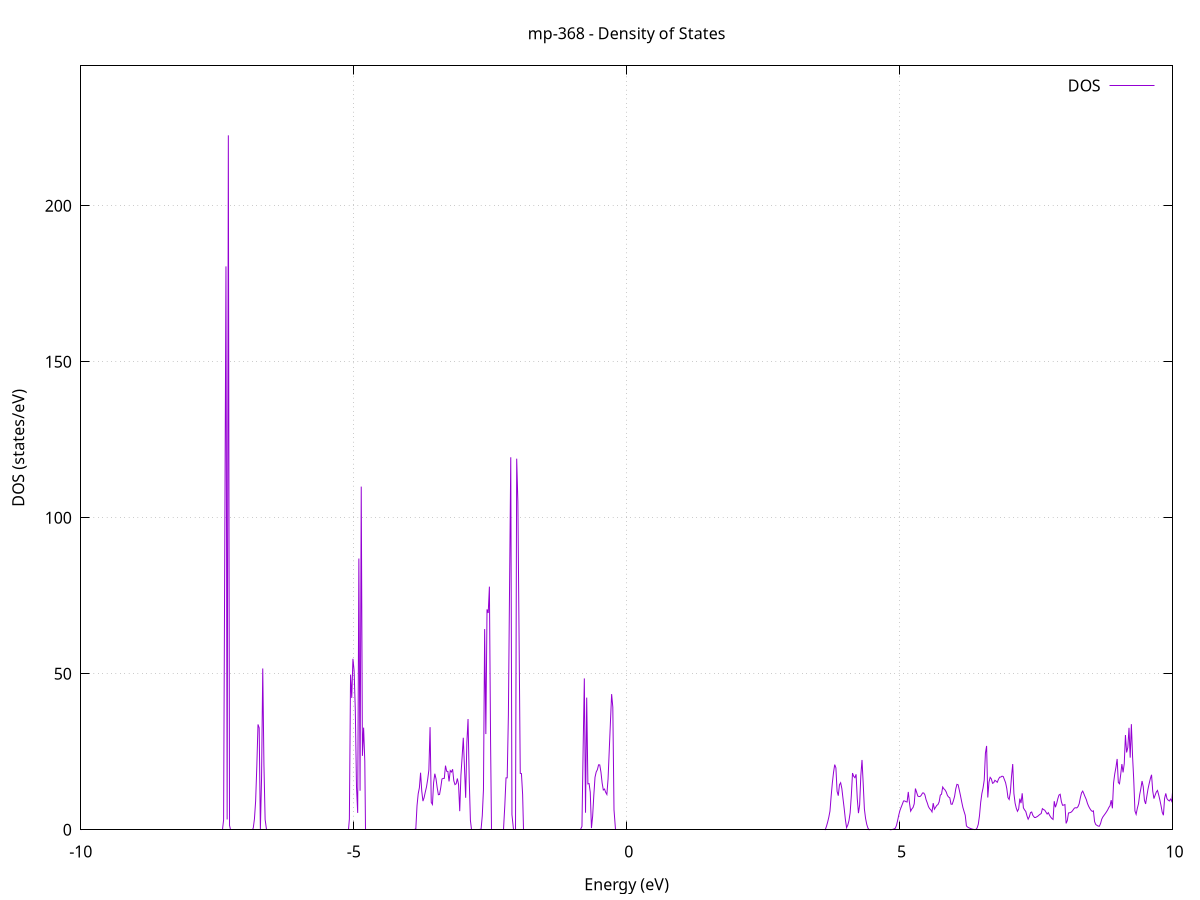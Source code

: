 set title 'mp-368 - Density of States'
set xlabel 'Energy (eV)'
set ylabel 'DOS (states/eV)'
set grid
set xrange [-10:10]
set yrange [0:244.863]
set xzeroaxis lt -1
set terminal png size 800,600
set output 'mp-368_dos_gnuplot.png'
plot '-' using 1:2 with lines title 'DOS'
-23.840600 0.000000
-23.818800 0.000000
-23.797100 0.000000
-23.775400 0.000000
-23.753600 0.000000
-23.731900 0.000000
-23.710200 0.000000
-23.688400 0.000000
-23.666700 0.000000
-23.644900 0.000000
-23.623200 0.000000
-23.601500 0.000000
-23.579700 0.000000
-23.558000 0.000000
-23.536200 0.000000
-23.514500 0.000000
-23.492800 0.000000
-23.471000 0.000000
-23.449300 0.000000
-23.427500 0.000000
-23.405800 0.000000
-23.384100 0.000000
-23.362300 0.000000
-23.340600 0.000000
-23.318800 0.000000
-23.297100 0.000000
-23.275400 0.000000
-23.253600 0.000000
-23.231900 0.000000
-23.210100 0.000000
-23.188400 0.000000
-23.166700 0.000000
-23.144900 0.000000
-23.123200 0.000000
-23.101400 0.000000
-23.079700 0.000000
-23.058000 0.000000
-23.036200 0.000000
-23.014500 0.000000
-22.992800 0.000000
-22.971000 0.000000
-22.949300 0.000000
-22.927500 0.000000
-22.905800 0.000000
-22.884100 0.000000
-22.862300 0.000000
-22.840600 0.000000
-22.818800 0.000000
-22.797100 0.000000
-22.775400 0.000000
-22.753600 0.000000
-22.731900 0.000000
-22.710100 0.000000
-22.688400 0.000000
-22.666700 0.000000
-22.644900 0.000000
-22.623200 0.000000
-22.601400 0.000000
-22.579700 0.000000
-22.558000 0.000000
-22.536200 0.000000
-22.514500 0.000000
-22.492700 0.000000
-22.471000 0.000000
-22.449300 0.000000
-22.427500 0.000000
-22.405800 0.000000
-22.384100 0.000000
-22.362300 0.000000
-22.340600 0.000000
-22.318800 0.000000
-22.297100 0.000000
-22.275400 0.000000
-22.253600 0.000000
-22.231900 0.000000
-22.210100 0.000000
-22.188400 0.000000
-22.166700 0.000000
-22.144900 0.000000
-22.123200 0.000000
-22.101400 0.000000
-22.079700 0.000000
-22.058000 0.000000
-22.036200 0.000000
-22.014500 0.000000
-21.992700 0.000000
-21.971000 0.000000
-21.949300 0.000000
-21.927500 0.000000
-21.905800 0.000000
-21.884000 0.000000
-21.862300 4.444000
-21.840600 0.000000
-21.818800 36.224500
-21.797100 0.000000
-21.775400 0.000000
-21.753600 0.000000
-21.731900 0.000000
-21.710100 0.000000
-21.688400 0.000000
-21.666700 0.000000
-21.644900 0.000000
-21.623200 0.000000
-21.601400 0.000000
-21.579700 0.000000
-21.558000 0.000000
-21.536200 0.000000
-21.514500 0.000000
-21.492700 0.000000
-21.471000 0.000000
-21.449300 0.000000
-21.427500 0.000000
-21.405800 0.000000
-21.384000 0.000000
-21.362300 0.000000
-21.340600 0.000000
-21.318800 0.000000
-21.297100 0.000000
-21.275300 0.000000
-21.253600 0.000000
-21.231900 0.000000
-21.210100 0.000000
-21.188400 0.000000
-21.166700 0.000000
-21.144900 0.000000
-21.123200 0.000000
-21.101400 0.000000
-21.079700 0.000000
-21.058000 0.000000
-21.036200 0.000000
-21.014500 0.000000
-20.992700 0.000000
-20.971000 0.000000
-20.949300 0.000000
-20.927500 0.000000
-20.905800 0.000000
-20.884000 0.000000
-20.862300 0.000000
-20.840600 0.000000
-20.818800 0.000000
-20.797100 0.000000
-20.775300 0.000000
-20.753600 0.000000
-20.731900 0.000000
-20.710100 0.000000
-20.688400 0.000000
-20.666600 0.000000
-20.644900 0.000000
-20.623200 0.000000
-20.601400 0.000000
-20.579700 0.000000
-20.558000 0.000000
-20.536200 0.000000
-20.514500 0.000000
-20.492700 0.000000
-20.471000 0.000000
-20.449300 0.000000
-20.427500 0.000000
-20.405800 0.000000
-20.384000 0.000000
-20.362300 0.000000
-20.340600 0.000000
-20.318800 0.000000
-20.297100 0.000000
-20.275300 0.000000
-20.253600 0.000000
-20.231900 0.000000
-20.210100 0.000000
-20.188400 0.000000
-20.166600 0.000000
-20.144900 0.000000
-20.123200 0.000000
-20.101400 0.000000
-20.079700 360.613900
-20.057900 158.761800
-20.036200 0.000000
-20.014500 0.000000
-19.992700 0.000000
-19.971000 0.000000
-19.949200 0.000000
-19.927500 0.000000
-19.905800 0.000000
-19.884000 0.000000
-19.862300 0.000000
-19.840600 0.000000
-19.818800 0.000000
-19.797100 0.000000
-19.775300 0.000000
-19.753600 0.000000
-19.731900 0.000000
-19.710100 0.000000
-19.688400 0.000000
-19.666600 0.000000
-19.644900 0.000000
-19.623200 0.000000
-19.601400 0.000000
-19.579700 0.000000
-19.557900 0.000000
-19.536200 0.000000
-19.514500 0.000000
-19.492700 0.000000
-19.471000 0.000000
-19.449200 0.000000
-19.427500 0.000000
-19.405800 0.000000
-19.384000 0.000000
-19.362300 0.000000
-19.340500 0.000000
-19.318800 0.000000
-19.297100 0.000000
-19.275300 0.000000
-19.253600 0.000000
-19.231900 0.000000
-19.210100 0.000000
-19.188400 0.000000
-19.166600 0.000000
-19.144900 0.000000
-19.123200 0.000000
-19.101400 0.000000
-19.079700 0.000000
-19.057900 0.000000
-19.036200 0.000000
-19.014500 0.000000
-18.992700 0.000000
-18.971000 280.483600
-18.949200 16.518300
-18.927500 0.000000
-18.905800 0.000000
-18.884000 0.000000
-18.862300 0.000000
-18.840500 0.000000
-18.818800 0.000000
-18.797100 0.000000
-18.775300 0.000000
-18.753600 0.000000
-18.731800 0.000000
-18.710100 0.000000
-18.688400 0.000000
-18.666600 0.000000
-18.644900 0.000000
-18.623200 0.000000
-18.601400 0.000000
-18.579700 0.000000
-18.557900 0.000000
-18.536200 0.000000
-18.514500 0.000000
-18.492700 0.000000
-18.471000 0.000000
-18.449200 0.000000
-18.427500 0.000000
-18.405800 0.000000
-18.384000 0.000000
-18.362300 0.000000
-18.340500 0.000000
-18.318800 0.000000
-18.297100 0.000000
-18.275300 0.000000
-18.253600 0.000000
-18.231800 0.000000
-18.210100 0.000000
-18.188400 0.000000
-18.166600 0.000000
-18.144900 0.000000
-18.123100 0.000000
-18.101400 0.000000
-18.079700 0.000000
-18.057900 0.000000
-18.036200 0.000000
-18.014500 0.000000
-17.992700 0.000000
-17.971000 0.000000
-17.949200 0.000000
-17.927500 0.000000
-17.905800 0.000000
-17.884000 0.000000
-17.862300 0.000000
-17.840500 0.000000
-17.818800 0.000000
-17.797100 0.000000
-17.775300 0.000000
-17.753600 0.000000
-17.731800 0.000000
-17.710100 0.000000
-17.688400 0.000000
-17.666600 0.000000
-17.644900 0.000000
-17.623100 0.000000
-17.601400 0.000000
-17.579700 0.000000
-17.557900 0.000000
-17.536200 0.000000
-17.514400 0.000000
-17.492700 0.000000
-17.471000 0.000000
-17.449200 0.000000
-17.427500 0.000000
-17.405800 0.000000
-17.384000 0.000000
-17.362300 0.000000
-17.340500 0.000000
-17.318800 0.000000
-17.297100 0.000000
-17.275300 0.000000
-17.253600 0.000000
-17.231800 0.000000
-17.210100 0.000000
-17.188400 0.000000
-17.166600 0.000000
-17.144900 0.000000
-17.123100 0.000000
-17.101400 0.000000
-17.079700 0.000000
-17.057900 0.000000
-17.036200 0.000000
-17.014400 0.000000
-16.992700 0.000000
-16.971000 0.000000
-16.949200 0.000000
-16.927500 0.000000
-16.905700 0.000000
-16.884000 0.000000
-16.862300 0.000000
-16.840500 0.000000
-16.818800 0.000000
-16.797000 0.000000
-16.775300 0.000000
-16.753600 0.000000
-16.731800 0.000000
-16.710100 0.000000
-16.688400 0.000000
-16.666600 0.000000
-16.644900 0.000000
-16.623100 0.000000
-16.601400 0.000000
-16.579700 0.000000
-16.557900 0.000000
-16.536200 0.000000
-16.514400 0.000000
-16.492700 0.000000
-16.471000 0.000000
-16.449200 0.000000
-16.427500 0.000000
-16.405700 0.000000
-16.384000 0.000000
-16.362300 0.000000
-16.340500 0.000000
-16.318800 0.000000
-16.297000 0.000000
-16.275300 0.000000
-16.253600 0.000000
-16.231800 0.000000
-16.210100 0.000000
-16.188300 0.000000
-16.166600 0.000000
-16.144900 0.000000
-16.123100 0.000000
-16.101400 0.000000
-16.079700 0.000000
-16.057900 0.000000
-16.036200 0.000000
-16.014400 0.000000
-15.992700 0.000000
-15.971000 0.000000
-15.949200 0.000000
-15.927500 0.000000
-15.905700 0.000000
-15.884000 0.000000
-15.862300 0.000000
-15.840500 0.000000
-15.818800 0.000000
-15.797000 0.000000
-15.775300 0.000000
-15.753600 0.000000
-15.731800 0.000000
-15.710100 0.000000
-15.688300 0.000000
-15.666600 0.000000
-15.644900 0.000000
-15.623100 0.000000
-15.601400 0.000000
-15.579600 0.000000
-15.557900 0.000000
-15.536200 0.000000
-15.514400 0.000000
-15.492700 0.000000
-15.471000 0.000000
-15.449200 0.000000
-15.427500 0.000000
-15.405700 0.000000
-15.384000 0.000000
-15.362300 0.000000
-15.340500 0.000000
-15.318800 0.000000
-15.297000 0.000000
-15.275300 0.000000
-15.253600 0.000000
-15.231800 0.000000
-15.210100 0.000000
-15.188300 0.000000
-15.166600 0.000000
-15.144900 0.000000
-15.123100 0.000000
-15.101400 0.000000
-15.079600 0.000000
-15.057900 0.000000
-15.036200 0.000000
-15.014400 0.000000
-14.992700 0.000000
-14.970900 0.000000
-14.949200 0.000000
-14.927500 0.000000
-14.905700 0.000000
-14.884000 0.000000
-14.862300 0.000000
-14.840500 0.000000
-14.818800 0.000000
-14.797000 0.000000
-14.775300 0.000000
-14.753600 0.000000
-14.731800 0.000000
-14.710100 0.000000
-14.688300 0.000000
-14.666600 0.000000
-14.644900 0.000000
-14.623100 0.000000
-14.601400 0.000000
-14.579600 0.000000
-14.557900 0.000000
-14.536200 0.000000
-14.514400 0.000000
-14.492700 0.000000
-14.470900 0.000000
-14.449200 0.000000
-14.427500 0.000000
-14.405700 0.000000
-14.384000 0.000000
-14.362200 0.000000
-14.340500 0.000000
-14.318800 0.000000
-14.297000 0.000000
-14.275300 0.000000
-14.253600 0.000000
-14.231800 0.000000
-14.210100 0.000000
-14.188300 0.000000
-14.166600 0.000000
-14.144900 0.000000
-14.123100 0.000000
-14.101400 0.000000
-14.079600 0.000000
-14.057900 0.000000
-14.036200 0.000000
-14.014400 0.000000
-13.992700 0.000000
-13.970900 0.000000
-13.949200 0.000000
-13.927500 0.000000
-13.905700 0.000000
-13.884000 0.000000
-13.862200 0.000000
-13.840500 0.000000
-13.818800 0.000000
-13.797000 0.000000
-13.775300 0.000000
-13.753500 0.000000
-13.731800 0.000000
-13.710100 0.000000
-13.688300 0.000000
-13.666600 0.000000
-13.644900 0.000000
-13.623100 0.000000
-13.601400 0.000000
-13.579600 0.000000
-13.557900 0.000000
-13.536200 0.000000
-13.514400 0.000000
-13.492700 0.000000
-13.470900 0.000000
-13.449200 0.000000
-13.427500 0.000000
-13.405700 0.000000
-13.384000 0.000000
-13.362200 0.000000
-13.340500 0.000000
-13.318800 0.000000
-13.297000 0.000000
-13.275300 0.000000
-13.253500 0.000000
-13.231800 0.000000
-13.210100 0.000000
-13.188300 0.000000
-13.166600 0.000000
-13.144800 0.000000
-13.123100 0.000000
-13.101400 0.000000
-13.079600 0.000000
-13.057900 0.000000
-13.036100 0.000000
-13.014400 0.000000
-12.992700 0.000000
-12.970900 0.000000
-12.949200 0.000000
-12.927500 0.000000
-12.905700 0.000000
-12.884000 0.000000
-12.862200 0.000000
-12.840500 0.000000
-12.818800 0.000000
-12.797000 0.000000
-12.775300 0.000000
-12.753500 0.000000
-12.731800 0.000000
-12.710100 0.000000
-12.688300 0.000000
-12.666600 0.000000
-12.644800 0.000000
-12.623100 0.000000
-12.601400 0.000000
-12.579600 0.000000
-12.557900 0.000000
-12.536100 0.000000
-12.514400 0.000000
-12.492700 0.000000
-12.470900 0.000000
-12.449200 0.000000
-12.427400 0.000000
-12.405700 0.000000
-12.384000 0.000000
-12.362200 0.000000
-12.340500 0.000000
-12.318800 0.000000
-12.297000 0.000000
-12.275300 0.000000
-12.253500 0.000000
-12.231800 0.000000
-12.210100 0.000000
-12.188300 0.000000
-12.166600 0.000000
-12.144800 0.000000
-12.123100 0.000000
-12.101400 0.000000
-12.079600 0.000000
-12.057900 0.000000
-12.036100 0.000000
-12.014400 0.000000
-11.992700 0.000000
-11.970900 0.000000
-11.949200 0.000000
-11.927400 0.000000
-11.905700 0.000000
-11.884000 0.000000
-11.862200 0.000000
-11.840500 0.000000
-11.818700 0.000000
-11.797000 0.000000
-11.775300 0.000000
-11.753500 0.000000
-11.731800 0.000000
-11.710100 0.000000
-11.688300 0.000000
-11.666600 0.000000
-11.644800 0.000000
-11.623100 0.000000
-11.601400 0.000000
-11.579600 0.000000
-11.557900 0.000000
-11.536100 0.000000
-11.514400 0.000000
-11.492700 0.000000
-11.470900 0.000000
-11.449200 0.000000
-11.427400 0.000000
-11.405700 0.000000
-11.384000 0.000000
-11.362200 0.000000
-11.340500 0.000000
-11.318700 0.000000
-11.297000 0.000000
-11.275300 0.000000
-11.253500 0.000000
-11.231800 0.000000
-11.210000 0.000000
-11.188300 0.000000
-11.166600 0.000000
-11.144800 0.000000
-11.123100 0.000000
-11.101400 0.000000
-11.079600 0.000000
-11.057900 0.000000
-11.036100 0.000000
-11.014400 0.000000
-10.992700 0.000000
-10.970900 0.000000
-10.949200 0.000000
-10.927400 46.152500
-10.905700 23.728500
-10.884000 106.943200
-10.862200 49.359400
-10.840500 96.007800
-10.818700 166.269900
-10.797000 5.216000
-10.775300 0.000000
-10.753500 0.000000
-10.731800 0.000000
-10.710000 0.000000
-10.688300 0.000000
-10.666600 0.000000
-10.644800 0.000000
-10.623100 0.000000
-10.601300 0.000000
-10.579600 0.000000
-10.557900 0.000000
-10.536100 0.000000
-10.514400 0.000000
-10.492700 0.000000
-10.470900 0.000000
-10.449200 0.000000
-10.427400 0.000000
-10.405700 0.000000
-10.384000 0.000000
-10.362200 0.000000
-10.340500 0.000000
-10.318700 0.000000
-10.297000 0.000000
-10.275300 0.000000
-10.253500 0.000000
-10.231800 0.000000
-10.210000 0.000000
-10.188300 0.000000
-10.166600 0.000000
-10.144800 0.000000
-10.123100 0.000000
-10.101300 0.000000
-10.079600 0.000000
-10.057900 0.000000
-10.036100 0.000000
-10.014400 0.000000
-9.992600 0.000000
-9.970900 0.000000
-9.949200 0.000000
-9.927400 0.000000
-9.905700 0.000000
-9.883900 0.000000
-9.862200 0.000000
-9.840500 0.000000
-9.818700 0.000000
-9.797000 0.000000
-9.775300 0.000000
-9.753500 0.000000
-9.731800 0.000000
-9.710000 0.000000
-9.688300 0.000000
-9.666600 0.000000
-9.644800 0.000000
-9.623100 0.000000
-9.601300 0.000000
-9.579600 0.000000
-9.557900 0.000000
-9.536100 0.000000
-9.514400 0.000000
-9.492600 0.000000
-9.470900 0.000000
-9.449200 0.000000
-9.427400 0.000000
-9.405700 0.000000
-9.383900 0.000000
-9.362200 0.000000
-9.340500 0.000000
-9.318700 0.000000
-9.297000 0.000000
-9.275200 0.000000
-9.253500 0.000000
-9.231800 0.000000
-9.210000 0.000000
-9.188300 0.000000
-9.166600 0.000000
-9.144800 0.000000
-9.123100 0.000000
-9.101300 0.000000
-9.079600 0.000000
-9.057900 0.000000
-9.036100 0.000000
-9.014400 0.000000
-8.992600 0.000000
-8.970900 0.000000
-8.949200 0.000000
-8.927400 0.000000
-8.905700 0.000000
-8.883900 0.000000
-8.862200 0.000000
-8.840500 0.000000
-8.818700 0.000000
-8.797000 0.000000
-8.775200 0.000000
-8.753500 0.000000
-8.731800 0.000000
-8.710000 0.000000
-8.688300 0.000000
-8.666500 0.000000
-8.644800 0.000000
-8.623100 0.000000
-8.601300 0.000000
-8.579600 0.000000
-8.557900 0.000000
-8.536100 0.000000
-8.514400 0.000000
-8.492600 0.000000
-8.470900 0.000000
-8.449200 0.000000
-8.427400 0.000000
-8.405700 0.000000
-8.383900 0.000000
-8.362200 0.000000
-8.340500 0.000000
-8.318700 0.000000
-8.297000 0.000000
-8.275200 0.000000
-8.253500 0.000000
-8.231800 0.000000
-8.210000 0.000000
-8.188300 0.000000
-8.166500 0.000000
-8.144800 0.000000
-8.123100 0.000000
-8.101300 0.000000
-8.079600 0.000000
-8.057800 0.000000
-8.036100 0.000000
-8.014400 0.000000
-7.992600 0.000000
-7.970900 0.000000
-7.949200 0.000000
-7.927400 0.000000
-7.905700 0.000000
-7.883900 0.000000
-7.862200 0.000000
-7.840500 0.000000
-7.818700 0.000000
-7.797000 0.000000
-7.775200 0.000000
-7.753500 0.000000
-7.731800 0.000000
-7.710000 0.000000
-7.688300 0.000000
-7.666500 0.000000
-7.644800 0.000000
-7.623100 0.000000
-7.601300 0.000000
-7.579600 0.000000
-7.557800 0.000000
-7.536100 0.000000
-7.514400 0.000000
-7.492600 0.000000
-7.470900 0.000000
-7.449100 0.000000
-7.427400 0.000000
-7.405700 0.000000
-7.383900 3.146300
-7.362200 90.651200
-7.340500 180.593000
-7.318700 3.310400
-7.297000 222.602300
-7.275200 1.403000
-7.253500 0.000000
-7.231800 0.000000
-7.210000 0.000000
-7.188300 0.000000
-7.166500 0.000000
-7.144800 0.000000
-7.123100 0.000000
-7.101300 0.000000
-7.079600 0.000000
-7.057800 0.000000
-7.036100 0.000000
-7.014400 0.000000
-6.992600 0.000000
-6.970900 0.000000
-6.949100 0.000000
-6.927400 0.000000
-6.905700 0.000000
-6.883900 0.000000
-6.862200 0.000000
-6.840400 0.564600
-6.818700 3.485800
-6.797000 9.161500
-6.775200 20.392900
-6.753500 33.770900
-6.731800 32.658300
-6.710000 0.000000
-6.688300 16.608900
-6.666500 51.695800
-6.644800 20.855300
-6.623100 3.281800
-6.601300 0.000000
-6.579600 0.000000
-6.557800 0.000000
-6.536100 0.000000
-6.514400 0.000000
-6.492600 0.000000
-6.470900 0.000000
-6.449100 0.000000
-6.427400 0.000000
-6.405700 0.000000
-6.383900 0.000000
-6.362200 0.000000
-6.340400 0.000000
-6.318700 0.000000
-6.297000 0.000000
-6.275200 0.000000
-6.253500 0.000000
-6.231700 0.000000
-6.210000 0.000000
-6.188300 0.000000
-6.166500 0.000000
-6.144800 0.000000
-6.123000 0.000000
-6.101300 0.000000
-6.079600 0.000000
-6.057800 0.000000
-6.036100 0.000000
-6.014400 0.000000
-5.992600 0.000000
-5.970900 0.000000
-5.949100 0.000000
-5.927400 0.000000
-5.905700 0.000000
-5.883900 0.000000
-5.862200 0.000000
-5.840400 0.000000
-5.818700 0.000000
-5.797000 0.000000
-5.775200 0.000000
-5.753500 0.000000
-5.731700 0.000000
-5.710000 0.000000
-5.688300 0.000000
-5.666500 0.000000
-5.644800 0.000000
-5.623000 0.000000
-5.601300 0.000000
-5.579600 0.000000
-5.557800 0.000000
-5.536100 0.000000
-5.514300 0.000000
-5.492600 0.000000
-5.470900 0.000000
-5.449100 0.000000
-5.427400 0.000000
-5.405700 0.000000
-5.383900 0.000000
-5.362200 0.000000
-5.340400 0.000000
-5.318700 0.000000
-5.297000 0.000000
-5.275200 0.000000
-5.253500 0.000000
-5.231700 0.000000
-5.210000 0.000000
-5.188300 0.000000
-5.166500 0.000000
-5.144800 0.000000
-5.123000 0.000000
-5.101300 0.000000
-5.079600 3.442100
-5.057800 49.733100
-5.036100 42.265700
-5.014300 54.802800
-4.992600 50.954700
-4.970900 38.388000
-4.949100 13.780800
-4.927400 5.400200
-4.905600 86.938300
-4.883900 12.510700
-4.862200 110.003700
-4.840400 23.700800
-4.818700 32.746800
-4.797000 21.949700
-4.775200 0.000000
-4.753500 0.000000
-4.731700 0.000000
-4.710000 0.000000
-4.688300 0.000000
-4.666500 0.000000
-4.644800 0.000000
-4.623000 0.000000
-4.601300 0.000000
-4.579600 0.000000
-4.557800 0.000000
-4.536100 0.000000
-4.514300 0.000000
-4.492600 0.000000
-4.470900 0.000000
-4.449100 0.000000
-4.427400 0.000000
-4.405600 0.000000
-4.383900 0.000000
-4.362200 0.000000
-4.340400 0.000000
-4.318700 0.000000
-4.296900 0.000000
-4.275200 0.000000
-4.253500 0.000000
-4.231700 0.000000
-4.210000 0.000000
-4.188300 0.000000
-4.166500 0.000000
-4.144800 0.000000
-4.123000 0.000000
-4.101300 0.000000
-4.079600 0.000000
-4.057800 0.000000
-4.036100 0.000000
-4.014300 0.000000
-3.992600 0.000000
-3.970900 0.000000
-3.949100 0.000000
-3.927400 0.000000
-3.905600 0.000000
-3.883900 0.000000
-3.862200 0.354700
-3.840400 7.712200
-3.818700 11.552500
-3.796900 13.494000
-3.775200 18.294600
-3.753500 12.395400
-3.731700 9.184000
-3.710000 10.321900
-3.688200 12.140700
-3.666500 13.751600
-3.644800 16.172100
-3.623000 19.219800
-3.601300 32.902200
-3.579600 8.783200
-3.557800 8.112900
-3.536100 15.157400
-3.514300 17.969200
-3.492600 16.348800
-3.470900 13.515200
-3.449100 11.240300
-3.427400 11.325400
-3.405600 13.499000
-3.383900 16.272100
-3.362200 16.450000
-3.340400 16.483900
-3.318700 20.559400
-3.296900 18.751500
-3.275200 18.705200
-3.253500 15.498900
-3.231700 18.979900
-3.210000 18.516600
-3.188200 19.400200
-3.166500 15.707800
-3.144800 14.473800
-3.123000 14.759500
-3.101300 16.429400
-3.079500 14.553400
-3.057800 5.969600
-3.036100 17.443700
-3.014300 23.309200
-2.992600 29.501600
-2.970800 19.905800
-2.949100 10.256900
-2.927400 27.877200
-2.905600 35.503100
-2.883900 16.081000
-2.862200 3.000500
-2.840400 0.000000
-2.818700 0.000000
-2.796900 0.000000
-2.775200 0.000000
-2.753500 0.000000
-2.731700 0.000000
-2.710000 0.000000
-2.688200 0.000000
-2.666500 0.253700
-2.644800 4.482100
-2.623000 12.943300
-2.601300 64.334100
-2.579500 30.688300
-2.557800 70.652500
-2.536100 69.503400
-2.514300 77.932200
-2.492600 27.794700
-2.470800 0.000000
-2.449100 0.000000
-2.427400 0.000000
-2.405600 0.000000
-2.383900 0.000000
-2.362100 0.000000
-2.340400 0.000000
-2.318700 0.000000
-2.296900 0.000000
-2.275200 0.000000
-2.253500 0.000000
-2.231700 7.861400
-2.210000 16.635500
-2.188200 16.651900
-2.166500 36.809600
-2.144800 78.217600
-2.123000 119.404900
-2.101300 4.835100
-2.079500 0.000000
-2.057800 0.000000
-2.036100 0.000000
-2.014300 118.958300
-1.992600 105.100200
-1.970800 61.933300
-1.949100 18.087600
-1.927400 18.016500
-1.905600 11.281000
-1.883900 0.000000
-1.862100 0.000000
-1.840400 0.000000
-1.818700 0.000000
-1.796900 0.000000
-1.775200 0.000000
-1.753400 0.000000
-1.731700 0.000000
-1.710000 0.000000
-1.688200 0.000000
-1.666500 0.000000
-1.644800 0.000000
-1.623000 0.000000
-1.601300 0.000000
-1.579500 0.000000
-1.557800 0.000000
-1.536100 0.000000
-1.514300 0.000000
-1.492600 0.000000
-1.470800 0.000000
-1.449100 0.000000
-1.427400 0.000000
-1.405600 0.000000
-1.383900 0.000000
-1.362100 0.000000
-1.340400 0.000000
-1.318700 0.000000
-1.296900 0.000000
-1.275200 0.000000
-1.253400 0.000000
-1.231700 0.000000
-1.210000 0.000000
-1.188200 0.000000
-1.166500 0.000000
-1.144700 0.000000
-1.123000 0.000000
-1.101300 0.000000
-1.079500 0.000000
-1.057800 0.000000
-1.036100 0.000000
-1.014300 0.000000
-0.992600 0.000000
-0.970800 0.000000
-0.949100 0.000000
-0.927400 0.000000
-0.905600 0.000000
-0.883900 0.000000
-0.862100 0.000000
-0.840400 0.000000
-0.818700 1.076300
-0.796900 26.248400
-0.775200 48.518700
-0.753400 5.454100
-0.731700 42.370400
-0.710000 14.713700
-0.688200 14.809300
-0.666500 12.034800
-0.644700 0.536900
-0.623000 4.340600
-0.601300 11.101200
-0.579500 16.840500
-0.557800 18.527300
-0.536000 19.274400
-0.514300 20.827800
-0.492600 20.787300
-0.470800 18.487800
-0.449100 15.009400
-0.427400 12.754100
-0.405600 13.058100
-0.383900 11.987600
-0.362100 11.319700
-0.340400 16.289900
-0.318700 25.465000
-0.296900 34.496500
-0.275200 43.490300
-0.253400 39.314500
-0.231700 6.404300
-0.210000 0.000000
-0.188200 0.000000
-0.166500 0.000000
-0.144700 0.000000
-0.123000 0.000000
-0.101300 0.000000
-0.079500 0.000000
-0.057800 0.000000
-0.036000 0.000000
-0.014300 0.000000
0.007400 0.000000
0.029200 0.000000
0.050900 0.000000
0.072700 0.000000
0.094400 0.000000
0.116100 0.000000
0.137900 0.000000
0.159600 0.000000
0.181400 0.000000
0.203100 0.000000
0.224800 0.000000
0.246600 0.000000
0.268300 0.000000
0.290000 0.000000
0.311800 0.000000
0.333500 0.000000
0.355300 0.000000
0.377000 0.000000
0.398700 0.000000
0.420500 0.000000
0.442200 0.000000
0.464000 0.000000
0.485700 0.000000
0.507400 0.000000
0.529200 0.000000
0.550900 0.000000
0.572700 0.000000
0.594400 0.000000
0.616100 0.000000
0.637900 0.000000
0.659600 0.000000
0.681400 0.000000
0.703100 0.000000
0.724800 0.000000
0.746600 0.000000
0.768300 0.000000
0.790100 0.000000
0.811800 0.000000
0.833500 0.000000
0.855300 0.000000
0.877000 0.000000
0.898700 0.000000
0.920500 0.000000
0.942200 0.000000
0.964000 0.000000
0.985700 0.000000
1.007400 0.000000
1.029200 0.000000
1.050900 0.000000
1.072700 0.000000
1.094400 0.000000
1.116100 0.000000
1.137900 0.000000
1.159600 0.000000
1.181400 0.000000
1.203100 0.000000
1.224800 0.000000
1.246600 0.000000
1.268300 0.000000
1.290100 0.000000
1.311800 0.000000
1.333500 0.000000
1.355300 0.000000
1.377000 0.000000
1.398800 0.000000
1.420500 0.000000
1.442200 0.000000
1.464000 0.000000
1.485700 0.000000
1.507400 0.000000
1.529200 0.000000
1.550900 0.000000
1.572700 0.000000
1.594400 0.000000
1.616100 0.000000
1.637900 0.000000
1.659600 0.000000
1.681400 0.000000
1.703100 0.000000
1.724800 0.000000
1.746600 0.000000
1.768300 0.000000
1.790100 0.000000
1.811800 0.000000
1.833500 0.000000
1.855300 0.000000
1.877000 0.000000
1.898800 0.000000
1.920500 0.000000
1.942200 0.000000
1.964000 0.000000
1.985700 0.000000
2.007500 0.000000
2.029200 0.000000
2.050900 0.000000
2.072700 0.000000
2.094400 0.000000
2.116100 0.000000
2.137900 0.000000
2.159600 0.000000
2.181400 0.000000
2.203100 0.000000
2.224800 0.000000
2.246600 0.000000
2.268300 0.000000
2.290100 0.000000
2.311800 0.000000
2.333500 0.000000
2.355300 0.000000
2.377000 0.000000
2.398800 0.000000
2.420500 0.000000
2.442200 0.000000
2.464000 0.000000
2.485700 0.000000
2.507500 0.000000
2.529200 0.000000
2.550900 0.000000
2.572700 0.000000
2.594400 0.000000
2.616200 0.000000
2.637900 0.000000
2.659600 0.000000
2.681400 0.000000
2.703100 0.000000
2.724800 0.000000
2.746600 0.000000
2.768300 0.000000
2.790100 0.000000
2.811800 0.000000
2.833500 0.000000
2.855300 0.000000
2.877000 0.000000
2.898800 0.000000
2.920500 0.000000
2.942200 0.000000
2.964000 0.000000
2.985700 0.000000
3.007500 0.000000
3.029200 0.000000
3.050900 0.000000
3.072700 0.000000
3.094400 0.000000
3.116200 0.000000
3.137900 0.000000
3.159600 0.000000
3.181400 0.000000
3.203100 0.000000
3.224900 0.000000
3.246600 0.000000
3.268300 0.000000
3.290100 0.000000
3.311800 0.000000
3.333500 0.000000
3.355300 0.000000
3.377000 0.000000
3.398800 0.000000
3.420500 0.000000
3.442200 0.000000
3.464000 0.000000
3.485700 0.000000
3.507500 0.000000
3.529200 0.000000
3.550900 0.000000
3.572700 0.000000
3.594400 0.000000
3.616200 0.000000
3.637900 0.035300
3.659600 1.049700
3.681400 2.395800
3.703100 3.975300
3.724900 5.986900
3.746600 10.759100
3.768300 14.991700
3.790100 18.364800
3.811800 20.888000
3.833600 19.855300
3.855300 12.310700
3.877000 10.928100
3.898800 14.420900
3.920500 15.080900
3.942300 13.230800
3.964000 9.940300
3.985700 6.786100
4.007500 3.250600
4.029200 0.656000
4.050900 1.491300
4.072700 2.913000
4.094400 5.447500
4.116200 10.953300
4.137900 18.180200
4.159600 17.135400
4.181400 16.702700
4.203100 17.787400
4.224900 10.022300
4.246600 5.329200
4.268300 7.949100
4.290100 17.311700
4.311800 22.383100
4.333600 14.828600
4.355300 6.677300
4.377000 3.653700
4.398800 1.727200
4.420500 0.539700
4.442300 0.020300
4.464000 0.000000
4.485700 0.000000
4.507500 0.000000
4.529200 0.000000
4.551000 0.000000
4.572700 0.000000
4.594400 0.000000
4.616200 0.000000
4.637900 0.000000
4.659600 0.000000
4.681400 0.000000
4.703100 0.000000
4.724900 0.000000
4.746600 0.000000
4.768300 0.000000
4.790100 0.000000
4.811800 0.000000
4.833600 0.006800
4.855300 0.053200
4.877000 0.143500
4.898800 0.277700
4.920500 0.463400
4.942300 1.354600
4.964000 2.951700
4.985700 4.750800
5.007500 6.229900
5.029200 7.229700
5.051000 8.211600
5.072700 9.230700
5.094400 9.234700
5.116200 9.008000
5.137900 8.901400
5.159700 12.139300
5.181400 8.625800
5.203100 5.960600
5.224900 6.677900
5.246600 7.138100
5.268300 8.305500
5.290100 13.217000
5.311800 12.058600
5.333600 10.819600
5.355300 10.639900
5.377000 10.682500
5.398800 11.089900
5.420500 11.788200
5.442300 11.802900
5.464000 11.211500
5.485700 9.628800
5.507500 8.622400
5.529200 7.417100
5.551000 6.759900
5.572700 6.383000
5.594400 5.726100
5.616200 8.543800
5.637900 6.603000
5.659700 7.197700
5.681400 7.807600
5.703100 8.090100
5.724900 8.949900
5.746600 11.119300
5.768400 11.398100
5.790100 13.720300
5.811800 13.132500
5.833600 12.758300
5.855300 12.094100
5.877000 10.985600
5.898800 10.494700
5.920500 10.220300
5.942300 8.219800
5.964000 8.176000
5.985700 9.292900
6.007500 10.677800
6.029200 13.097000
6.051000 14.561900
6.072700 14.428600
6.094400 12.721600
6.116200 10.916100
6.137900 8.986400
6.159700 7.178200
6.181400 5.872000
6.203100 4.646800
6.224900 1.239300
6.246600 0.867600
6.268400 0.648100
6.290100 0.477800
6.311800 0.333400
6.333600 0.214900
6.355300 0.122400
6.377100 0.055700
6.398800 0.115800
6.420500 0.594200
6.442300 1.781600
6.464000 4.497500
6.485700 8.716000
6.507500 11.584900
6.529200 13.368400
6.551000 15.940500
6.572700 24.550100
6.594400 26.875400
6.616200 10.340000
6.637900 15.283300
6.659700 16.800400
6.681400 16.313700
6.703100 14.901000
6.724900 15.090600
6.746600 15.859100
6.768400 15.549500
6.790100 15.217100
6.811800 16.204800
6.833600 16.854000
6.855300 16.902000
6.877100 17.181100
6.898800 17.074700
6.920500 16.091800
6.942300 15.087000
6.964000 13.248100
6.985800 10.315000
7.007500 9.716900
7.029200 11.996800
7.051000 17.111400
7.072700 21.066400
7.094500 11.656000
7.116200 8.561400
7.137900 6.927600
7.159700 5.921600
7.181400 6.655600
7.203100 9.989600
7.224900 8.535200
7.246600 11.698800
7.268400 7.031100
7.290100 6.369100
7.311800 5.886400
7.333600 4.475700
7.355300 3.400500
7.377100 4.151300
7.398800 5.489000
7.420500 5.698600
7.442300 4.600300
7.464000 3.986400
7.485800 3.985200
7.507500 4.092500
7.529200 4.314700
7.551000 4.651400
7.572700 4.950700
7.594500 5.205000
7.616200 6.772400
7.637900 6.480500
7.659700 6.275400
7.681400 5.669600
7.703200 5.048600
7.724900 5.490300
7.746600 4.697200
7.768400 4.069900
7.790100 3.610800
7.811800 3.319900
7.833600 9.152900
7.855300 7.235500
7.877100 8.365800
7.898800 9.936000
7.920500 11.130900
7.942300 11.384500
7.964000 9.026300
7.985800 7.846800
8.007500 7.929300
8.029200 8.073700
8.051000 2.034600
8.072700 2.957000
8.094500 5.382500
8.116200 5.462400
8.137900 5.585800
8.159700 5.907300
8.181400 6.423900
8.203200 6.948900
8.224900 7.066000
8.246600 7.016300
8.268400 7.415100
8.290100 8.332600
8.311900 10.272600
8.333600 11.832000
8.355300 12.401000
8.377100 11.507300
8.398800 10.559500
8.420500 9.694700
8.442300 8.429700
8.464000 7.530100
8.485800 6.813600
8.507500 6.254200
8.529200 5.889700
8.551000 6.065200
8.572700 2.604000
8.594500 1.670500
8.616200 1.417100
8.637900 1.188300
8.659700 1.128200
8.681400 1.953100
8.703200 3.382400
8.724900 4.125600
8.746600 4.652300
8.768400 5.177100
8.790100 5.731500
8.811900 6.357900
8.833600 7.139500
8.855300 7.690300
8.877100 9.505300
8.898800 6.873600
8.920600 15.052300
8.942300 17.943300
8.964000 20.020500
8.985800 22.700200
9.007500 15.159700
9.029200 14.741500
9.051000 17.709700
9.072700 21.074700
9.094500 18.390400
9.116200 21.227600
9.137900 30.365100
9.159700 24.785500
9.181400 26.373600
9.203200 32.684900
9.224900 23.119300
9.246600 33.852300
9.268400 23.569200
9.290100 15.945900
9.311900 6.039900
9.333600 4.950500
9.355300 6.849800
9.377100 8.359000
9.398800 11.236100
9.420600 13.224700
9.442300 15.629600
9.464000 13.795000
9.485800 9.466500
9.507500 8.277000
9.529300 10.705100
9.551000 13.035600
9.572700 14.808900
9.594500 16.415000
9.616200 17.633100
9.637900 12.417200
9.659700 9.994600
9.681400 11.082300
9.703200 12.085800
9.724900 12.608000
9.746600 11.208200
9.768400 9.566900
9.790100 7.728500
9.811900 5.594100
9.833600 4.657000
9.855300 10.092100
9.877100 11.655600
9.898800 9.954000
9.920600 9.498100
9.942300 9.228600
9.964000 9.834100
9.985800 9.124500
10.007500 13.441300
10.029300 14.164700
10.051000 15.228200
10.072700 10.642500
10.094500 9.455800
10.116200 9.046900
10.138000 8.418400
10.159700 7.418200
10.181400 6.440100
10.203200 5.651000
10.224900 5.448700
10.246700 5.245900
10.268400 4.913900
10.290100 4.499000
10.311900 3.745500
10.333600 4.650100
10.355300 6.855100
10.377100 10.965000
10.398800 17.857500
10.420600 24.029600
10.442300 10.036800
10.464000 7.023300
10.485800 4.806900
10.507500 3.181800
10.529300 2.549900
10.551000 2.928700
10.572700 4.343300
10.594500 5.921900
10.616200 8.630900
10.638000 12.358800
10.659700 14.872000
10.681400 13.068500
10.703200 8.386200
10.724900 5.787500
10.746700 14.660900
10.768400 24.273000
10.790100 16.924300
10.811900 12.440100
10.833600 10.636300
10.855400 8.029800
10.877100 5.231600
10.898800 3.354600
10.920600 2.786900
10.942300 4.274700
10.964000 6.575100
10.985800 8.183900
11.007500 9.637200
11.029300 10.876700
11.051000 11.229300
11.072700 9.724700
11.094500 7.073200
11.116200 6.454100
11.138000 9.072600
11.159700 11.037800
11.181400 12.090100
11.203200 11.050600
11.224900 10.108700
11.246700 10.394900
11.268400 10.402500
11.290100 10.108500
11.311900 10.396800
11.333600 9.820900
11.355400 9.227400
11.377100 8.621200
11.398800 7.764500
11.420600 6.898900
11.442300 5.710000
11.464100 5.790200
11.485800 11.757000
11.507500 9.739300
11.529300 9.506200
11.551000 8.850500
11.572700 7.814100
11.594500 7.454600
11.616200 7.489900
11.638000 7.532900
11.659700 7.565400
11.681400 7.677800
11.703200 8.072300
11.724900 9.505300
11.746700 11.828400
11.768400 11.088600
11.790100 10.374300
11.811900 9.322900
11.833600 7.922900
11.855400 7.509800
11.877100 9.944200
11.898800 7.633500
11.920600 7.215900
11.942300 6.858100
11.964100 7.205800
11.985800 7.523800
12.007500 7.978800
12.029300 8.306500
12.051000 8.552600
12.072800 8.947800
12.094500 9.459200
12.116200 11.883200
12.138000 12.187200
12.159700 11.466400
12.181400 10.969900
12.203200 11.641400
12.224900 12.472900
12.246700 13.039700
12.268400 12.603400
12.290100 13.669200
12.311900 15.118300
12.333600 14.079800
12.355400 13.560600
12.377100 13.718300
12.398800 13.884600
12.420600 14.305700
12.442300 14.208900
12.464100 14.058200
12.485800 14.539900
12.507500 15.773100
12.529300 13.331700
12.551000 15.612500
12.572800 13.959800
12.594500 11.044000
12.616200 10.149500
12.638000 10.734800
12.659700 10.301100
12.681500 10.093100
12.703200 10.712900
12.724900 10.793600
12.746700 10.687500
12.768400 11.224800
12.790100 12.703600
12.811900 13.350900
12.833600 13.847300
12.855400 13.588100
12.877100 12.161900
12.898800 13.807300
12.920600 15.484600
12.942300 23.687300
12.964100 20.853300
12.985800 16.697500
13.007500 14.152600
13.029300 10.405500
13.051000 10.413500
13.072800 11.711700
13.094500 12.805900
13.116200 12.439600
13.138000 11.867700
13.159700 12.116700
13.181500 14.662900
13.203200 16.235700
13.224900 17.002200
13.246700 15.466200
13.268400 11.522000
13.290200 5.121100
13.311900 4.559900
13.333600 9.410400
13.355400 13.249300
13.377100 15.826800
13.398800 16.834300
13.420600 13.800200
13.442300 12.495400
13.464100 7.742800
13.485800 11.826000
13.507500 29.006600
13.529300 23.742900
13.551000 13.810000
13.572800 6.669500
13.594500 10.157600
13.616200 12.307200
13.638000 14.601500
13.659700 15.027000
13.681500 11.153400
13.703200 10.055000
13.724900 9.990400
13.746700 8.067200
13.768400 8.675600
13.790200 10.571500
13.811900 15.739800
13.833600 21.137200
13.855400 19.272600
13.877100 18.764700
13.898900 14.257900
13.920600 16.988500
13.942300 15.106100
13.964100 15.985600
13.985800 14.047300
14.007600 13.042500
14.029300 11.914500
14.051000 13.023100
14.072800 13.343600
14.094500 14.517600
14.116200 14.111000
14.138000 15.400500
14.159700 16.702900
14.181500 16.051400
14.203200 15.382900
14.224900 15.798700
14.246700 12.414700
14.268400 12.368900
14.290200 11.724300
14.311900 11.473600
14.333600 16.951900
14.355400 24.281800
14.377100 15.484500
14.398900 12.940600
14.420600 12.717200
14.442300 11.601200
14.464100 12.568800
14.485800 13.949000
14.507600 14.340900
14.529300 11.421200
14.551000 9.731100
14.572800 10.270400
14.594500 11.534500
14.616300 12.724300
14.638000 13.164400
14.659700 14.303000
14.681500 14.159800
14.703200 12.308500
14.724900 11.166600
14.746700 9.978200
14.768400 10.045600
14.790200 13.340900
14.811900 21.380500
14.833600 17.248700
14.855400 20.567200
14.877100 24.445000
14.898900 16.637200
14.920600 17.489400
14.942300 10.906200
14.964100 9.906700
14.985800 8.997600
15.007600 8.869300
15.029300 8.767000
15.051000 9.440800
15.072800 10.054900
15.094500 16.939400
15.116300 15.809400
15.138000 15.026900
15.159700 13.763400
15.181500 14.344800
15.203200 16.889800
15.225000 15.478900
15.246700 12.977300
15.268400 11.270900
15.290200 9.626200
15.311900 8.246400
15.333600 7.253700
15.355400 7.237300
15.377100 8.379600
15.398900 9.929400
15.420600 15.792100
15.442300 20.849800
15.464100 18.199600
15.485800 9.008100
15.507600 14.297100
15.529300 20.868900
15.551000 17.093800
15.572800 12.173900
15.594500 10.204800
15.616300 8.865200
15.638000 9.776400
15.659700 10.080600
15.681500 9.694900
15.703200 11.026200
15.725000 12.282300
15.746700 13.286600
15.768400 13.963800
15.790200 16.280100
15.811900 18.175300
15.833700 20.698300
15.855400 16.274600
15.877100 10.462900
15.898900 9.789000
15.920600 9.631700
15.942300 9.484600
15.964100 7.850100
15.985800 6.982900
16.007600 11.133600
16.029300 17.169000
16.051000 15.027200
16.072800 12.403500
16.094500 9.399200
16.116300 6.543200
16.138000 4.761400
16.159700 3.561700
16.181500 2.544600
16.203200 1.922700
16.225000 3.414900
16.246700 6.990200
16.268400 10.408200
16.290200 12.998300
16.311900 14.347000
16.333700 14.791200
16.355400 11.665300
16.377100 6.001400
16.398900 6.456700
16.420600 7.556900
16.442400 7.453000
16.464100 15.855400
16.485800 14.014800
16.507600 12.645400
16.529300 11.499300
16.551000 11.993400
16.572800 13.272300
16.594500 14.951700
16.616300 13.409800
16.638000 13.243700
16.659700 12.355000
16.681500 15.354700
16.703200 14.414800
16.725000 16.378500
16.746700 13.470600
16.768400 13.047800
16.790200 13.045400
16.811900 11.741200
16.833700 12.666500
16.855400 9.732400
16.877100 8.339000
16.898900 9.539300
16.920600 10.051500
16.942400 11.233800
16.964100 13.043400
16.985800 12.441500
17.007600 11.012200
17.029300 9.158700
17.051100 7.173400
17.072800 6.529500
17.094500 7.394700
17.116300 8.767400
17.138000 9.905500
17.159800 10.613200
17.181500 11.049600
17.203200 11.548500
17.225000 9.856900
17.246700 9.122500
17.268400 8.778500
17.290200 8.811000
17.311900 8.963200
17.333700 10.211200
17.355400 12.385200
17.377100 13.463900
17.398900 12.652600
17.420600 12.149100
17.442400 9.368800
17.464100 6.307600
17.485800 4.357500
17.507600 2.891200
17.529300 1.602000
17.551100 0.733800
17.572800 0.342200
17.594500 0.195300
17.616300 0.089400
17.638000 0.024300
17.659800 0.000200
17.681500 0.000000
17.703200 0.000000
17.725000 0.000000
17.746700 0.000000
17.768500 0.000000
17.790200 0.000000
17.811900 0.000000
17.833700 0.000000
17.855400 0.000000
17.877100 0.000000
17.898900 0.000000
17.920600 0.000000
17.942400 0.000000
17.964100 0.000000
17.985800 0.000000
18.007600 0.000000
18.029300 0.000000
18.051100 0.000000
18.072800 0.000000
18.094500 0.000000
18.116300 0.000000
18.138000 0.000000
18.159800 0.000000
18.181500 0.000000
18.203200 0.000000
18.225000 0.000000
18.246700 0.000000
18.268500 0.000000
18.290200 0.000000
18.311900 0.000000
18.333700 0.000000
18.355400 0.000000
18.377200 0.000000
18.398900 0.000000
18.420600 0.000000
18.442400 0.000000
18.464100 0.000000
18.485800 0.000000
18.507600 0.000000
18.529300 0.000000
18.551100 0.000000
18.572800 0.000000
18.594500 0.000000
18.616300 0.000000
18.638000 0.000000
18.659800 0.000000
18.681500 0.000000
18.703200 0.000000
18.725000 0.000000
18.746700 0.000000
18.768500 0.000000
18.790200 0.000000
18.811900 0.000000
18.833700 0.000000
18.855400 0.000000
18.877200 0.000000
18.898900 0.000000
18.920600 0.000000
18.942400 0.000000
18.964100 0.000000
18.985900 0.000000
19.007600 0.000000
19.029300 0.000000
19.051100 0.000000
19.072800 0.000000
19.094500 0.000000
19.116300 0.000000
19.138000 0.000000
19.159800 0.000000
19.181500 0.000000
19.203200 0.000000
19.225000 0.000000
19.246700 0.000000
19.268500 0.000000
19.290200 0.000000
19.311900 0.000000
19.333700 0.000000
19.355400 0.000000
19.377200 0.000000
19.398900 0.000000
19.420600 0.000000
19.442400 0.000000
19.464100 0.000000
19.485900 0.000000
19.507600 0.000000
19.529300 0.000000
19.551100 0.000000
19.572800 0.000000
19.594600 0.000000
19.616300 0.000000
19.638000 0.000000
e

